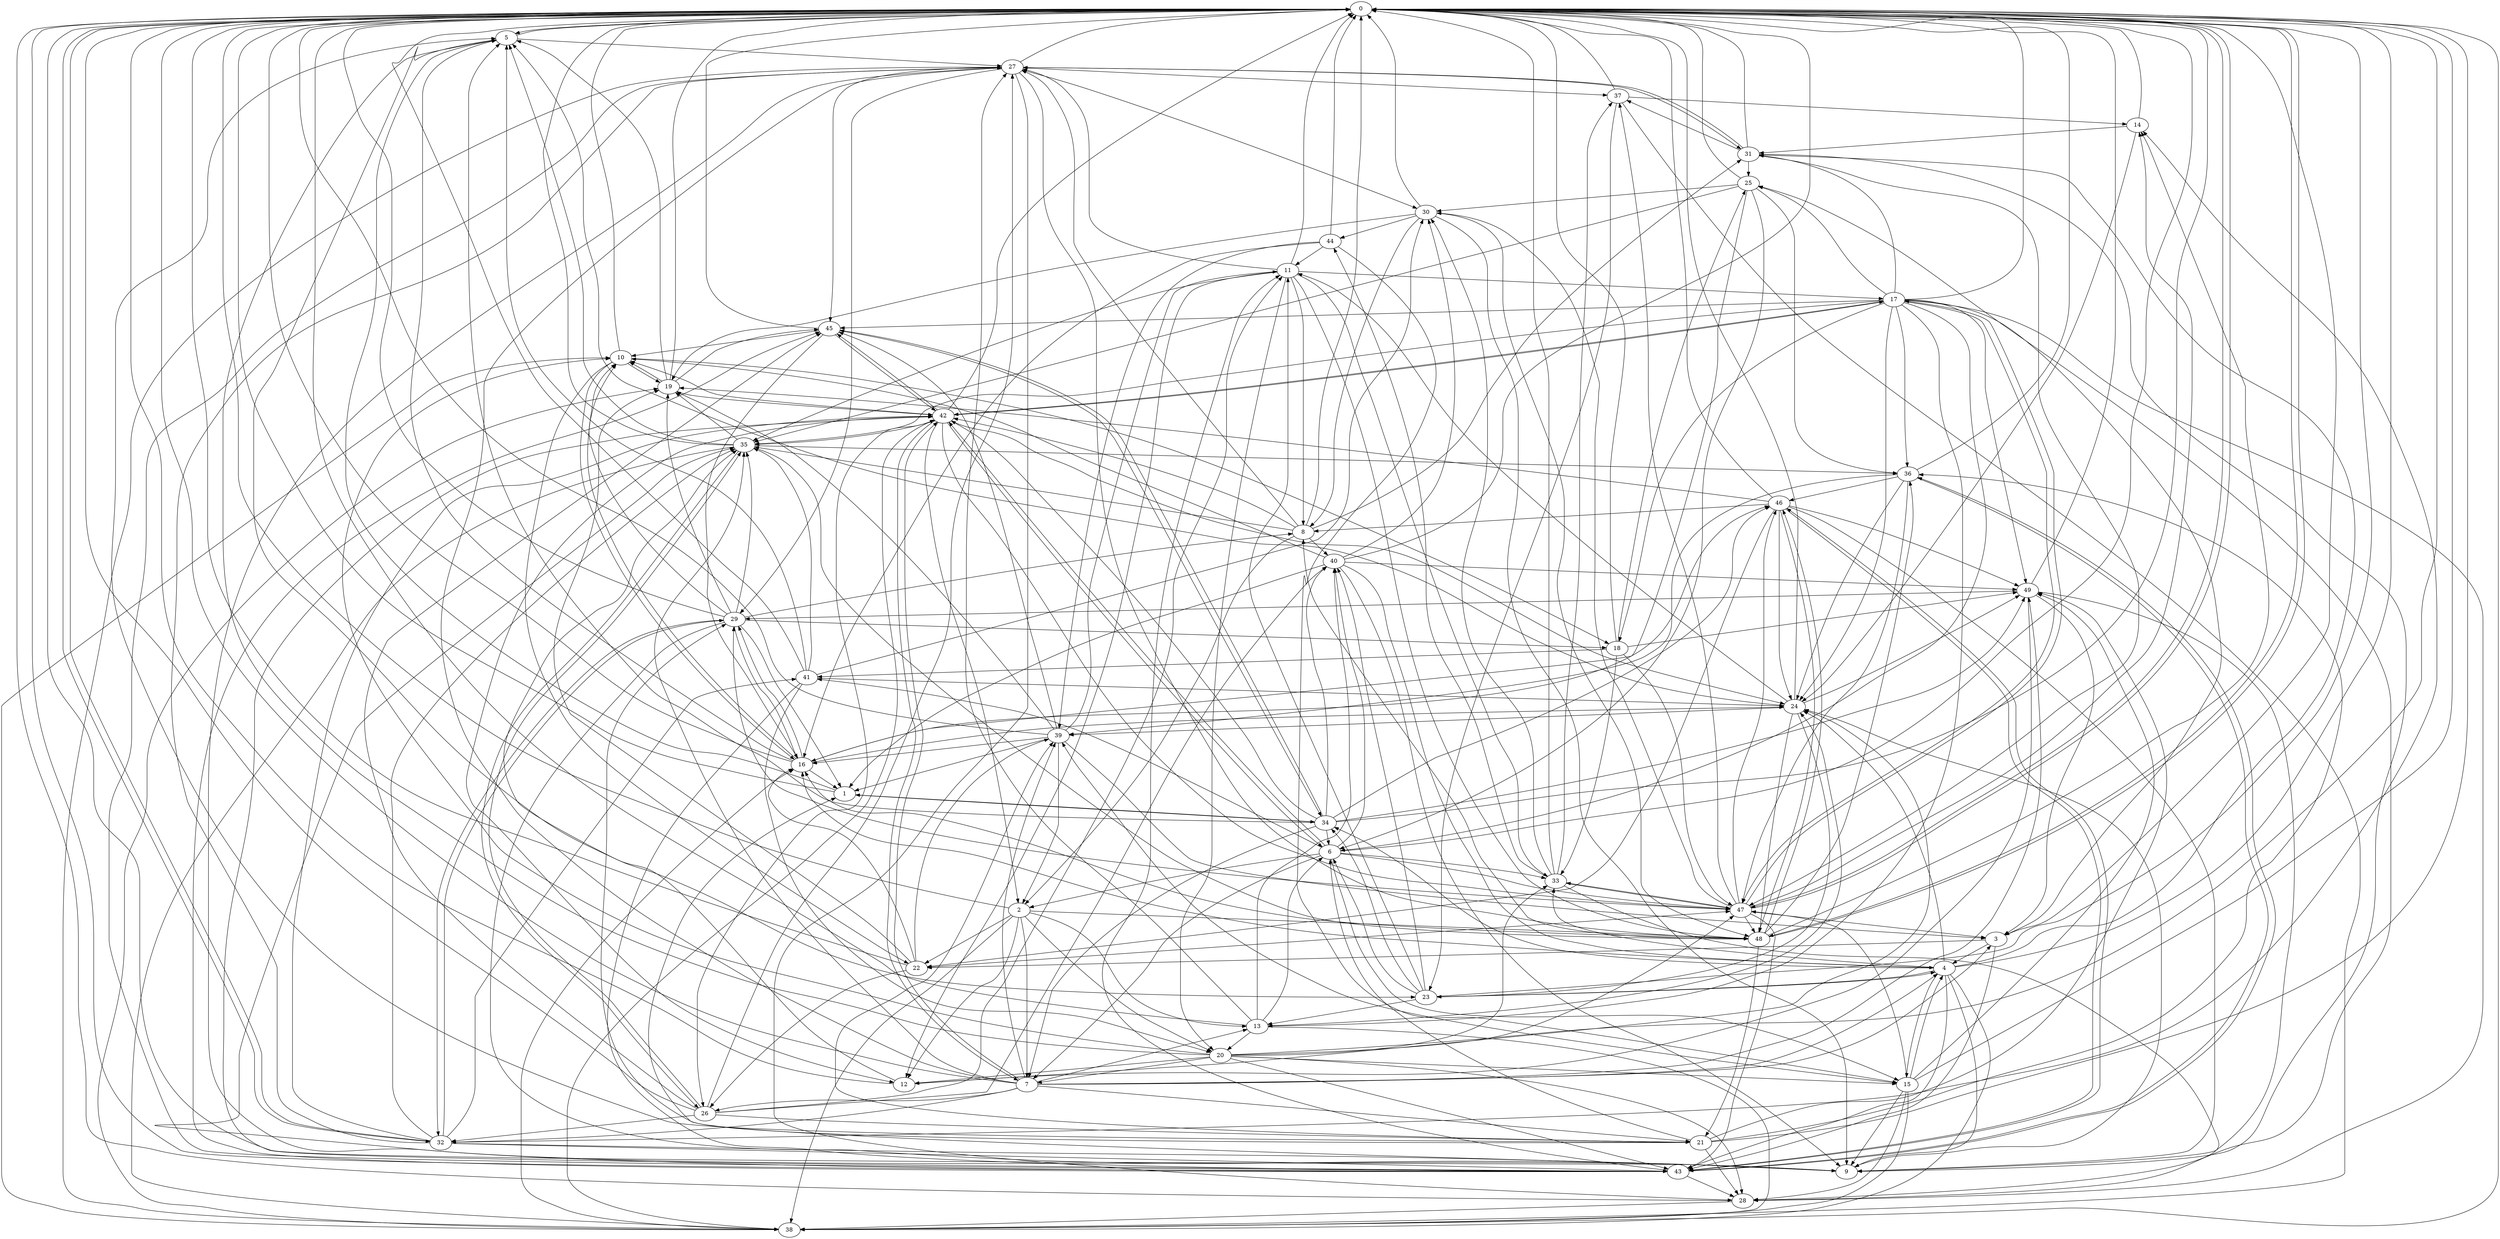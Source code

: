 strict digraph "" {
	0	 [component_delay=3];
	5	 [component_delay=3];
	0 -> 5	 [wire_delay=1];
	32	 [component_delay=3];
	0 -> 32	 [wire_delay=1];
	47	 [component_delay=3];
	0 -> 47	 [wire_delay=1];
	48	 [component_delay=3];
	0 -> 48	 [wire_delay=1];
	1	 [component_delay=3];
	1 -> 0	 [wire_delay=1];
	1 -> 5	 [wire_delay=1];
	34	 [component_delay=3];
	1 -> 34	 [wire_delay=1];
	2	 [component_delay=3];
	2 -> 0	 [wire_delay=1];
	7	 [component_delay=3];
	2 -> 7	 [wire_delay=1];
	12	 [component_delay=3];
	2 -> 12	 [wire_delay=1];
	13	 [component_delay=3];
	2 -> 13	 [wire_delay=1];
	20	 [component_delay=3];
	2 -> 20	 [wire_delay=1];
	22	 [component_delay=3];
	2 -> 22	 [wire_delay=1];
	38	 [component_delay=3];
	2 -> 38	 [wire_delay=1];
	2 -> 48	 [wire_delay=1];
	3	 [component_delay=3];
	3 -> 0	 [wire_delay=1];
	4	 [component_delay=3];
	3 -> 4	 [wire_delay=1];
	3 -> 22	 [wire_delay=1];
	43	 [component_delay=3];
	3 -> 43	 [wire_delay=1];
	4 -> 0	 [wire_delay=1];
	9	 [component_delay=3];
	4 -> 9	 [wire_delay=1];
	15	 [component_delay=3];
	4 -> 15	 [wire_delay=1];
	16	 [component_delay=3];
	4 -> 16	 [wire_delay=1];
	23	 [component_delay=3];
	4 -> 23	 [wire_delay=1];
	24	 [component_delay=3];
	4 -> 24	 [wire_delay=1];
	31	 [component_delay=3];
	4 -> 31	 [wire_delay=1];
	33	 [component_delay=3];
	4 -> 33	 [wire_delay=1];
	4 -> 34	 [wire_delay=1];
	4 -> 38	 [wire_delay=1];
	4 -> 43	 [wire_delay=1];
	5 -> 0	 [wire_delay=1];
	5 -> 23	 [wire_delay=1];
	27	 [component_delay=3];
	5 -> 27	 [wire_delay=1];
	6	 [component_delay=3];
	6 -> 0	 [wire_delay=1];
	6 -> 2	 [wire_delay=1];
	6 -> 7	 [wire_delay=1];
	6 -> 15	 [wire_delay=1];
	6 -> 33	 [wire_delay=1];
	40	 [component_delay=3];
	6 -> 40	 [wire_delay=1];
	41	 [component_delay=3];
	6 -> 41	 [wire_delay=1];
	42	 [component_delay=3];
	6 -> 42	 [wire_delay=1];
	6 -> 47	 [wire_delay=1];
	7 -> 0	 [wire_delay=1];
	7 -> 3	 [wire_delay=1];
	7 -> 4	 [wire_delay=1];
	7 -> 13	 [wire_delay=1];
	21	 [component_delay=3];
	7 -> 21	 [wire_delay=1];
	26	 [component_delay=3];
	7 -> 26	 [wire_delay=1];
	7 -> 27	 [wire_delay=1];
	7 -> 32	 [wire_delay=1];
	35	 [component_delay=3];
	7 -> 35	 [wire_delay=1];
	39	 [component_delay=3];
	7 -> 39	 [wire_delay=1];
	7 -> 42	 [wire_delay=1];
	49	 [component_delay=3];
	7 -> 49	 [wire_delay=1];
	8	 [component_delay=3];
	8 -> 0	 [wire_delay=1];
	8 -> 2	 [wire_delay=1];
	8 -> 27	 [wire_delay=1];
	8 -> 31	 [wire_delay=1];
	8 -> 35	 [wire_delay=1];
	8 -> 40	 [wire_delay=1];
	8 -> 42	 [wire_delay=1];
	9 -> 0	 [wire_delay=1];
	9 -> 1	 [wire_delay=1];
	9 -> 24	 [wire_delay=1];
	10	 [component_delay=3];
	10 -> 0	 [wire_delay=1];
	10 -> 16	 [wire_delay=1];
	18	 [component_delay=3];
	10 -> 18	 [wire_delay=1];
	19	 [component_delay=3];
	10 -> 19	 [wire_delay=1];
	10 -> 22	 [wire_delay=1];
	11	 [component_delay=3];
	11 -> 0	 [wire_delay=1];
	11 -> 8	 [wire_delay=1];
	11 -> 12	 [wire_delay=1];
	17	 [component_delay=3];
	11 -> 17	 [wire_delay=1];
	11 -> 20	 [wire_delay=1];
	11 -> 27	 [wire_delay=1];
	11 -> 33	 [wire_delay=1];
	11 -> 35	 [wire_delay=1];
	11 -> 48	 [wire_delay=1];
	12 -> 0	 [wire_delay=1];
	12 -> 24	 [wire_delay=1];
	12 -> 35	 [wire_delay=1];
	13 -> 0	 [wire_delay=1];
	13 -> 6	 [wire_delay=1];
	13 -> 20	 [wire_delay=1];
	13 -> 24	 [wire_delay=1];
	13 -> 27	 [wire_delay=1];
	13 -> 38	 [wire_delay=1];
	13 -> 40	 [wire_delay=1];
	14	 [component_delay=3];
	14 -> 0	 [wire_delay=1];
	14 -> 24	 [wire_delay=1];
	14 -> 31	 [wire_delay=1];
	15 -> 0	 [wire_delay=1];
	15 -> 4	 [wire_delay=1];
	15 -> 9	 [wire_delay=1];
	28	 [component_delay=3];
	15 -> 28	 [wire_delay=1];
	15 -> 38	 [wire_delay=1];
	15 -> 39	 [wire_delay=1];
	15 -> 47	 [wire_delay=1];
	15 -> 49	 [wire_delay=1];
	16 -> 0	 [wire_delay=1];
	16 -> 1	 [wire_delay=1];
	16 -> 5	 [wire_delay=1];
	16 -> 10	 [wire_delay=1];
	16 -> 24	 [wire_delay=1];
	29	 [component_delay=3];
	16 -> 29	 [wire_delay=1];
	46	 [component_delay=3];
	16 -> 46	 [wire_delay=1];
	17 -> 0	 [wire_delay=1];
	17 -> 3	 [wire_delay=1];
	17 -> 6	 [wire_delay=1];
	17 -> 13	 [wire_delay=1];
	17 -> 18	 [wire_delay=1];
	17 -> 24	 [wire_delay=1];
	25	 [component_delay=3];
	17 -> 25	 [wire_delay=1];
	17 -> 28	 [wire_delay=1];
	17 -> 31	 [wire_delay=1];
	17 -> 35	 [wire_delay=1];
	36	 [component_delay=3];
	17 -> 36	 [wire_delay=1];
	17 -> 42	 [wire_delay=1];
	45	 [component_delay=3];
	17 -> 45	 [wire_delay=1];
	17 -> 47	 [wire_delay=1];
	17 -> 49	 [wire_delay=1];
	18 -> 0	 [wire_delay=1];
	18 -> 25	 [wire_delay=1];
	18 -> 33	 [wire_delay=1];
	18 -> 41	 [wire_delay=1];
	18 -> 47	 [wire_delay=1];
	18 -> 49	 [wire_delay=1];
	19 -> 0	 [wire_delay=1];
	19 -> 5	 [wire_delay=1];
	19 -> 10	 [wire_delay=1];
	19 -> 42	 [wire_delay=1];
	19 -> 45	 [wire_delay=1];
	20 -> 0	 [wire_delay=1];
	20 -> 5	 [wire_delay=1];
	20 -> 7	 [wire_delay=1];
	20 -> 10	 [wire_delay=1];
	20 -> 12	 [wire_delay=1];
	20 -> 15	 [wire_delay=1];
	20 -> 28	 [wire_delay=1];
	20 -> 33	 [wire_delay=1];
	20 -> 43	 [wire_delay=1];
	20 -> 47	 [wire_delay=1];
	21 -> 0	 [wire_delay=1];
	21 -> 5	 [wire_delay=1];
	21 -> 6	 [wire_delay=1];
	21 -> 28	 [wire_delay=1];
	21 -> 29	 [wire_delay=1];
	21 -> 36	 [wire_delay=1];
	21 -> 39	 [wire_delay=1];
	21 -> 49	 [wire_delay=1];
	22 -> 0	 [wire_delay=1];
	22 -> 16	 [wire_delay=1];
	22 -> 19	 [wire_delay=1];
	22 -> 26	 [wire_delay=1];
	22 -> 39	 [wire_delay=1];
	22 -> 47	 [wire_delay=1];
	23 -> 0	 [wire_delay=1];
	23 -> 4	 [wire_delay=1];
	23 -> 6	 [wire_delay=1];
	23 -> 11	 [wire_delay=1];
	23 -> 13	 [wire_delay=1];
	23 -> 34	 [wire_delay=1];
	23 -> 40	 [wire_delay=1];
	24 -> 0	 [wire_delay=1];
	24 -> 5	 [wire_delay=1];
	24 -> 11	 [wire_delay=1];
	24 -> 23	 [wire_delay=1];
	24 -> 39	 [wire_delay=1];
	24 -> 48	 [wire_delay=1];
	24 -> 49	 [wire_delay=1];
	25 -> 0	 [wire_delay=1];
	25 -> 6	 [wire_delay=1];
	25 -> 16	 [wire_delay=1];
	30	 [component_delay=3];
	25 -> 30	 [wire_delay=1];
	25 -> 35	 [wire_delay=1];
	25 -> 36	 [wire_delay=1];
	26 -> 0	 [wire_delay=1];
	26 -> 11	 [wire_delay=1];
	26 -> 21	 [wire_delay=1];
	26 -> 27	 [wire_delay=1];
	26 -> 32	 [wire_delay=1];
	26 -> 35	 [wire_delay=1];
	26 -> 40	 [wire_delay=1];
	26 -> 45	 [wire_delay=1];
	27 -> 0	 [wire_delay=1];
	27 -> 9	 [wire_delay=1];
	27 -> 28	 [wire_delay=1];
	27 -> 29	 [wire_delay=1];
	27 -> 30	 [wire_delay=1];
	27 -> 31	 [wire_delay=1];
	37	 [component_delay=3];
	27 -> 37	 [wire_delay=1];
	27 -> 38	 [wire_delay=1];
	27 -> 45	 [wire_delay=1];
	27 -> 48	 [wire_delay=1];
	28 -> 0	 [wire_delay=1];
	28 -> 25	 [wire_delay=1];
	28 -> 38	 [wire_delay=1];
	29 -> 0	 [wire_delay=1];
	29 -> 1	 [wire_delay=1];
	29 -> 8	 [wire_delay=1];
	29 -> 9	 [wire_delay=1];
	29 -> 10	 [wire_delay=1];
	29 -> 16	 [wire_delay=1];
	29 -> 18	 [wire_delay=1];
	29 -> 19	 [wire_delay=1];
	29 -> 32	 [wire_delay=1];
	29 -> 35	 [wire_delay=1];
	30 -> 0	 [wire_delay=1];
	30 -> 8	 [wire_delay=1];
	30 -> 9	 [wire_delay=1];
	30 -> 19	 [wire_delay=1];
	44	 [component_delay=3];
	30 -> 44	 [wire_delay=1];
	30 -> 48	 [wire_delay=1];
	31 -> 0	 [wire_delay=1];
	31 -> 9	 [wire_delay=1];
	31 -> 25	 [wire_delay=1];
	31 -> 27	 [wire_delay=1];
	31 -> 37	 [wire_delay=1];
	31 -> 47	 [wire_delay=1];
	32 -> 0	 [wire_delay=1];
	32 -> 9	 [wire_delay=1];
	32 -> 14	 [wire_delay=1];
	32 -> 27	 [wire_delay=1];
	32 -> 29	 [wire_delay=1];
	32 -> 35	 [wire_delay=1];
	32 -> 41	 [wire_delay=1];
	32 -> 42	 [wire_delay=1];
	32 -> 43	 [wire_delay=1];
	33 -> 0	 [wire_delay=1];
	33 -> 28	 [wire_delay=1];
	33 -> 30	 [wire_delay=1];
	33 -> 37	 [wire_delay=1];
	33 -> 44	 [wire_delay=1];
	33 -> 47	 [wire_delay=1];
	34 -> 0	 [wire_delay=1];
	34 -> 1	 [wire_delay=1];
	34 -> 5	 [wire_delay=1];
	34 -> 6	 [wire_delay=1];
	34 -> 7	 [wire_delay=1];
	34 -> 40	 [wire_delay=1];
	34 -> 42	 [wire_delay=1];
	34 -> 45	 [wire_delay=1];
	34 -> 46	 [wire_delay=1];
	34 -> 49	 [wire_delay=1];
	35 -> 0	 [wire_delay=1];
	35 -> 5	 [wire_delay=1];
	35 -> 19	 [wire_delay=1];
	35 -> 26	 [wire_delay=1];
	35 -> 36	 [wire_delay=1];
	35 -> 38	 [wire_delay=1];
	35 -> 48	 [wire_delay=1];
	36 -> 0	 [wire_delay=1];
	36 -> 24	 [wire_delay=1];
	36 -> 39	 [wire_delay=1];
	36 -> 43	 [wire_delay=1];
	36 -> 46	 [wire_delay=1];
	36 -> 47	 [wire_delay=1];
	37 -> 0	 [wire_delay=1];
	37 -> 14	 [wire_delay=1];
	37 -> 23	 [wire_delay=1];
	37 -> 38	 [wire_delay=1];
	38 -> 0	 [wire_delay=1];
	38 -> 10	 [wire_delay=1];
	38 -> 16	 [wire_delay=1];
	38 -> 19	 [wire_delay=1];
	38 -> 42	 [wire_delay=1];
	39 -> 0	 [wire_delay=1];
	39 -> 1	 [wire_delay=1];
	39 -> 2	 [wire_delay=1];
	39 -> 3	 [wire_delay=1];
	39 -> 11	 [wire_delay=1];
	39 -> 16	 [wire_delay=1];
	39 -> 19	 [wire_delay=1];
	39 -> 45	 [wire_delay=1];
	40 -> 0	 [wire_delay=1];
	40 -> 1	 [wire_delay=1];
	40 -> 4	 [wire_delay=1];
	40 -> 9	 [wire_delay=1];
	40 -> 10	 [wire_delay=1];
	40 -> 30	 [wire_delay=1];
	40 -> 49	 [wire_delay=1];
	41 -> 0	 [wire_delay=1];
	41 -> 5	 [wire_delay=1];
	41 -> 20	 [wire_delay=1];
	41 -> 24	 [wire_delay=1];
	41 -> 30	 [wire_delay=1];
	41 -> 35	 [wire_delay=1];
	41 -> 43	 [wire_delay=1];
	42 -> 0	 [wire_delay=1];
	42 -> 2	 [wire_delay=1];
	42 -> 6	 [wire_delay=1];
	42 -> 7	 [wire_delay=1];
	42 -> 10	 [wire_delay=1];
	42 -> 12	 [wire_delay=1];
	42 -> 17	 [wire_delay=1];
	42 -> 24	 [wire_delay=1];
	42 -> 26	 [wire_delay=1];
	42 -> 35	 [wire_delay=1];
	42 -> 45	 [wire_delay=1];
	42 -> 47	 [wire_delay=1];
	43 -> 0	 [wire_delay=1];
	43 -> 11	 [wire_delay=1];
	43 -> 27	 [wire_delay=1];
	43 -> 28	 [wire_delay=1];
	43 -> 35	 [wire_delay=1];
	43 -> 36	 [wire_delay=1];
	43 -> 42	 [wire_delay=1];
	43 -> 45	 [wire_delay=1];
	43 -> 46	 [wire_delay=1];
	44 -> 0	 [wire_delay=1];
	44 -> 11	 [wire_delay=1];
	44 -> 15	 [wire_delay=1];
	44 -> 16	 [wire_delay=1];
	44 -> 39	 [wire_delay=1];
	45 -> 0	 [wire_delay=1];
	45 -> 10	 [wire_delay=1];
	45 -> 16	 [wire_delay=1];
	45 -> 34	 [wire_delay=1];
	45 -> 42	 [wire_delay=1];
	46 -> 0	 [wire_delay=1];
	46 -> 8	 [wire_delay=1];
	46 -> 9	 [wire_delay=1];
	46 -> 19	 [wire_delay=1];
	46 -> 22	 [wire_delay=1];
	46 -> 24	 [wire_delay=1];
	46 -> 43	 [wire_delay=1];
	46 -> 48	 [wire_delay=1];
	46 -> 49	 [wire_delay=1];
	47 -> 0	 [wire_delay=1];
	47 -> 3	 [wire_delay=1];
	47 -> 14	 [wire_delay=1];
	47 -> 17	 [wire_delay=1];
	47 -> 29	 [wire_delay=1];
	47 -> 30	 [wire_delay=1];
	47 -> 33	 [wire_delay=1];
	47 -> 37	 [wire_delay=1];
	47 -> 43	 [wire_delay=1];
	47 -> 46	 [wire_delay=1];
	47 -> 48	 [wire_delay=1];
	48 -> 0	 [wire_delay=1];
	48 -> 8	 [wire_delay=1];
	48 -> 14	 [wire_delay=1];
	48 -> 16	 [wire_delay=1];
	48 -> 21	 [wire_delay=1];
	48 -> 36	 [wire_delay=1];
	48 -> 46	 [wire_delay=1];
	49 -> 0	 [wire_delay=1];
	49 -> 3	 [wire_delay=1];
	49 -> 9	 [wire_delay=1];
	49 -> 12	 [wire_delay=1];
	49 -> 29	 [wire_delay=1];
}
